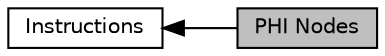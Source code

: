 digraph "PHI Nodes"
{
 // LATEX_PDF_SIZE
  bgcolor="transparent";
  edge [fontname="Helvetica",fontsize="10",labelfontname="Helvetica",labelfontsize="10"];
  node [fontname="Helvetica",fontsize="10",shape="box"];
  rankdir=LR;
  Node2 [label="Instructions",height=0.2,width=0.4,color="black",URL="$group__LLVMCCoreValueInstruction.html",tooltip="Functions in this group relate to the inspection and manipulation of individual instructions."];
  Node1 [label="PHI Nodes",height=0.2,width=0.4,color="black", fillcolor="grey75", style="filled", fontcolor="black",tooltip="Functions in this group only apply to instructions that map to llvm::PHINode instances."];
  Node2->Node1 [shape=plaintext, dir="back", style="solid"];
}
